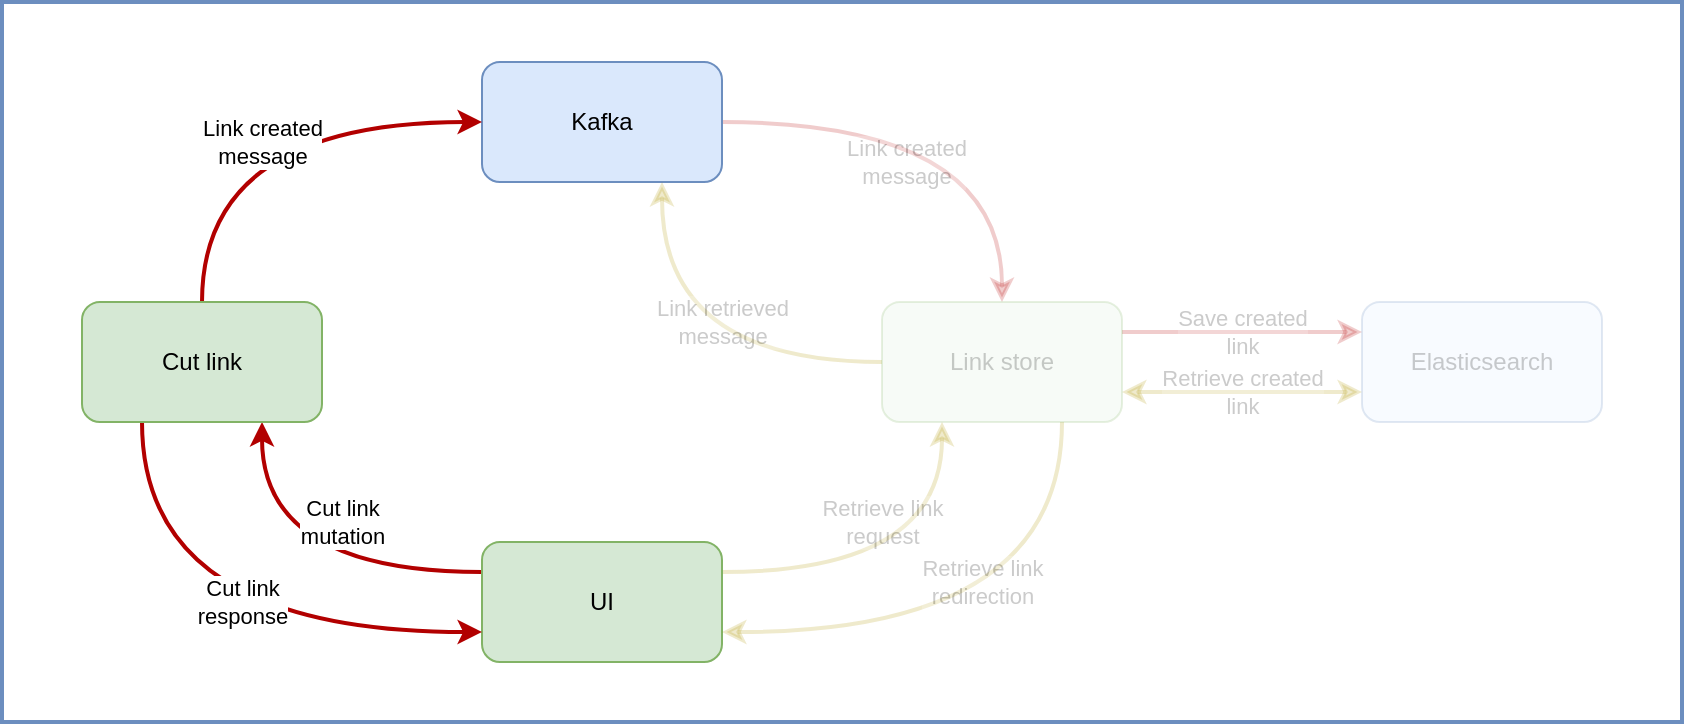 <mxfile version="13.4.6" type="device"><diagram id="kAziVNj-Nt7rBWwITSEA" name="Page-1"><mxGraphModel dx="1803" dy="588" grid="1" gridSize="10" guides="1" tooltips="1" connect="1" arrows="1" fold="1" page="1" pageScale="1" pageWidth="827" pageHeight="1169" math="0" shadow="0"><root><mxCell id="0"/><mxCell id="1" parent="0"/><mxCell id="YRZK0sQtkFY8LmBKgGY6-1" value="Cut link&lt;br&gt;mutation" style="edgeStyle=orthogonalEdgeStyle;rounded=0;orthogonalLoop=1;jettySize=auto;html=1;exitX=0;exitY=0.25;exitDx=0;exitDy=0;entryX=0.75;entryY=1;entryDx=0;entryDy=0;curved=1;fillColor=#e51400;strokeColor=#B20000;strokeWidth=2;" parent="1" source="-nOCRQ8PU1mW8mtzZfIa-1" target="-nOCRQ8PU1mW8mtzZfIa-5" edge="1"><mxGeometry x="0.46" y="-40" relative="1" as="geometry"><mxPoint as="offset"/></mxGeometry></mxCell><mxCell id="YRZK0sQtkFY8LmBKgGY6-3" value="Retrieve link&lt;br&gt;request" style="edgeStyle=orthogonalEdgeStyle;rounded=0;orthogonalLoop=1;jettySize=auto;html=1;exitX=1;exitY=0.25;exitDx=0;exitDy=0;entryX=0.25;entryY=1;entryDx=0;entryDy=0;curved=1;strokeWidth=2;fillColor=#e3c800;strokeColor=#B09500;opacity=20;textOpacity=20;" parent="1" source="-nOCRQ8PU1mW8mtzZfIa-1" target="-nOCRQ8PU1mW8mtzZfIa-4" edge="1"><mxGeometry x="0.46" y="30" relative="1" as="geometry"><mxPoint as="offset"/></mxGeometry></mxCell><mxCell id="-nOCRQ8PU1mW8mtzZfIa-1" value="UI" style="rounded=1;whiteSpace=wrap;html=1;fillColor=#d5e8d4;strokeColor=#82b366;" parent="1" vertex="1"><mxGeometry x="-173" y="675" width="120" height="60" as="geometry"/></mxCell><mxCell id="YRZK0sQtkFY8LmBKgGY6-5" value="Retrieve created&lt;br&gt;link" style="edgeStyle=orthogonalEdgeStyle;curved=1;rounded=0;orthogonalLoop=1;jettySize=auto;html=1;exitX=0;exitY=0.75;exitDx=0;exitDy=0;entryX=1;entryY=0.75;entryDx=0;entryDy=0;startArrow=classic;startFill=1;strokeWidth=2;fillColor=#e3c800;strokeColor=#B09500;opacity=20;textOpacity=20;" parent="1" source="-nOCRQ8PU1mW8mtzZfIa-2" target="-nOCRQ8PU1mW8mtzZfIa-4" edge="1"><mxGeometry relative="1" as="geometry"/></mxCell><mxCell id="-nOCRQ8PU1mW8mtzZfIa-2" value="Elasticsearch" style="rounded=1;whiteSpace=wrap;html=1;fillColor=#dae8fc;strokeColor=#6c8ebf;textOpacity=20;opacity=20;" parent="1" vertex="1"><mxGeometry x="267" y="555" width="120" height="60" as="geometry"/></mxCell><mxCell id="-nOCRQ8PU1mW8mtzZfIa-22" value="Link&amp;nbsp;created&lt;br&gt;message" style="edgeStyle=orthogonalEdgeStyle;curved=1;rounded=0;orthogonalLoop=1;jettySize=auto;html=1;exitX=1;exitY=0.5;exitDx=0;exitDy=0;entryX=0.5;entryY=0;entryDx=0;entryDy=0;fillColor=#e51400;strokeColor=#B20000;strokeWidth=2;textOpacity=20;opacity=20;" parent="1" source="-nOCRQ8PU1mW8mtzZfIa-3" target="-nOCRQ8PU1mW8mtzZfIa-4" edge="1"><mxGeometry x="-0.2" y="-20" relative="1" as="geometry"><mxPoint as="offset"/></mxGeometry></mxCell><mxCell id="-nOCRQ8PU1mW8mtzZfIa-3" value="Kafka" style="rounded=1;whiteSpace=wrap;html=1;fillColor=#dae8fc;strokeColor=#6c8ebf;" parent="1" vertex="1"><mxGeometry x="-173" y="435" width="120" height="60" as="geometry"/></mxCell><mxCell id="-nOCRQ8PU1mW8mtzZfIa-23" value="Save created&lt;br&gt;link" style="edgeStyle=orthogonalEdgeStyle;curved=1;rounded=0;orthogonalLoop=1;jettySize=auto;html=1;exitX=1;exitY=0.25;exitDx=0;exitDy=0;entryX=0;entryY=0.25;entryDx=0;entryDy=0;fillColor=#e51400;strokeColor=#B20000;strokeWidth=2;textOpacity=20;opacity=20;" parent="1" source="-nOCRQ8PU1mW8mtzZfIa-4" target="-nOCRQ8PU1mW8mtzZfIa-2" edge="1"><mxGeometry relative="1" as="geometry"><mxPoint as="offset"/></mxGeometry></mxCell><mxCell id="-nOCRQ8PU1mW8mtzZfIa-26" value="Link retrieved&lt;br&gt;message" style="edgeStyle=orthogonalEdgeStyle;curved=1;rounded=0;orthogonalLoop=1;jettySize=auto;html=1;exitX=0;exitY=0.5;exitDx=0;exitDy=0;entryX=0.75;entryY=1;entryDx=0;entryDy=0;fillColor=#e3c800;strokeColor=#B09500;strokeWidth=2;opacity=20;textOpacity=20;" parent="1" source="-nOCRQ8PU1mW8mtzZfIa-4" target="-nOCRQ8PU1mW8mtzZfIa-3" edge="1"><mxGeometry x="-0.2" y="-20" relative="1" as="geometry"><mxPoint as="offset"/></mxGeometry></mxCell><mxCell id="YRZK0sQtkFY8LmBKgGY6-4" value="Retrieve link&lt;br&gt;redirection" style="edgeStyle=orthogonalEdgeStyle;rounded=0;orthogonalLoop=1;jettySize=auto;html=1;exitX=0.75;exitY=1;exitDx=0;exitDy=0;entryX=1;entryY=0.75;entryDx=0;entryDy=0;curved=1;strokeWidth=2;fillColor=#e3c800;strokeColor=#B09500;opacity=20;textOpacity=20;" parent="1" source="-nOCRQ8PU1mW8mtzZfIa-4" target="-nOCRQ8PU1mW8mtzZfIa-1" edge="1"><mxGeometry x="-0.418" y="-40" relative="1" as="geometry"><mxPoint as="offset"/></mxGeometry></mxCell><mxCell id="-nOCRQ8PU1mW8mtzZfIa-4" value="Link store" style="rounded=1;whiteSpace=wrap;html=1;fillColor=#d5e8d4;strokeColor=#82b366;textOpacity=20;opacity=20;" parent="1" vertex="1"><mxGeometry x="27" y="555" width="120" height="60" as="geometry"/></mxCell><mxCell id="-nOCRQ8PU1mW8mtzZfIa-21" value="Link created&lt;br&gt;message" style="edgeStyle=orthogonalEdgeStyle;curved=1;rounded=0;orthogonalLoop=1;jettySize=auto;html=1;exitX=0.5;exitY=0;exitDx=0;exitDy=0;entryX=0;entryY=0.5;entryDx=0;entryDy=0;fillColor=#e51400;strokeColor=#B20000;strokeWidth=2;" parent="1" source="-nOCRQ8PU1mW8mtzZfIa-5" target="-nOCRQ8PU1mW8mtzZfIa-3" edge="1"><mxGeometry x="-0.3" y="-30" relative="1" as="geometry"><mxPoint as="offset"/></mxGeometry></mxCell><mxCell id="YRZK0sQtkFY8LmBKgGY6-2" value="Cut link&lt;br&gt;response" style="edgeStyle=orthogonalEdgeStyle;rounded=0;orthogonalLoop=1;jettySize=auto;html=1;exitX=0.25;exitY=1;exitDx=0;exitDy=0;entryX=0;entryY=0.75;entryDx=0;entryDy=0;curved=1;fillColor=#e51400;strokeColor=#B20000;strokeWidth=2;" parent="1" source="-nOCRQ8PU1mW8mtzZfIa-5" target="-nOCRQ8PU1mW8mtzZfIa-1" edge="1"><mxGeometry x="-0.345" y="50" relative="1" as="geometry"><mxPoint as="offset"/></mxGeometry></mxCell><mxCell id="-nOCRQ8PU1mW8mtzZfIa-5" value="Cut link" style="rounded=1;whiteSpace=wrap;html=1;fillColor=#d5e8d4;strokeColor=#82b366;" parent="1" vertex="1"><mxGeometry x="-373" y="555" width="120" height="60" as="geometry"/></mxCell><mxCell id="-nOCRQ8PU1mW8mtzZfIa-47" value="" style="rounded=0;whiteSpace=wrap;html=1;strokeWidth=2;strokeColor=#6c8ebf;fillColor=none;" parent="1" vertex="1"><mxGeometry x="-413" y="405" width="840" height="360" as="geometry"/></mxCell></root></mxGraphModel></diagram></mxfile>